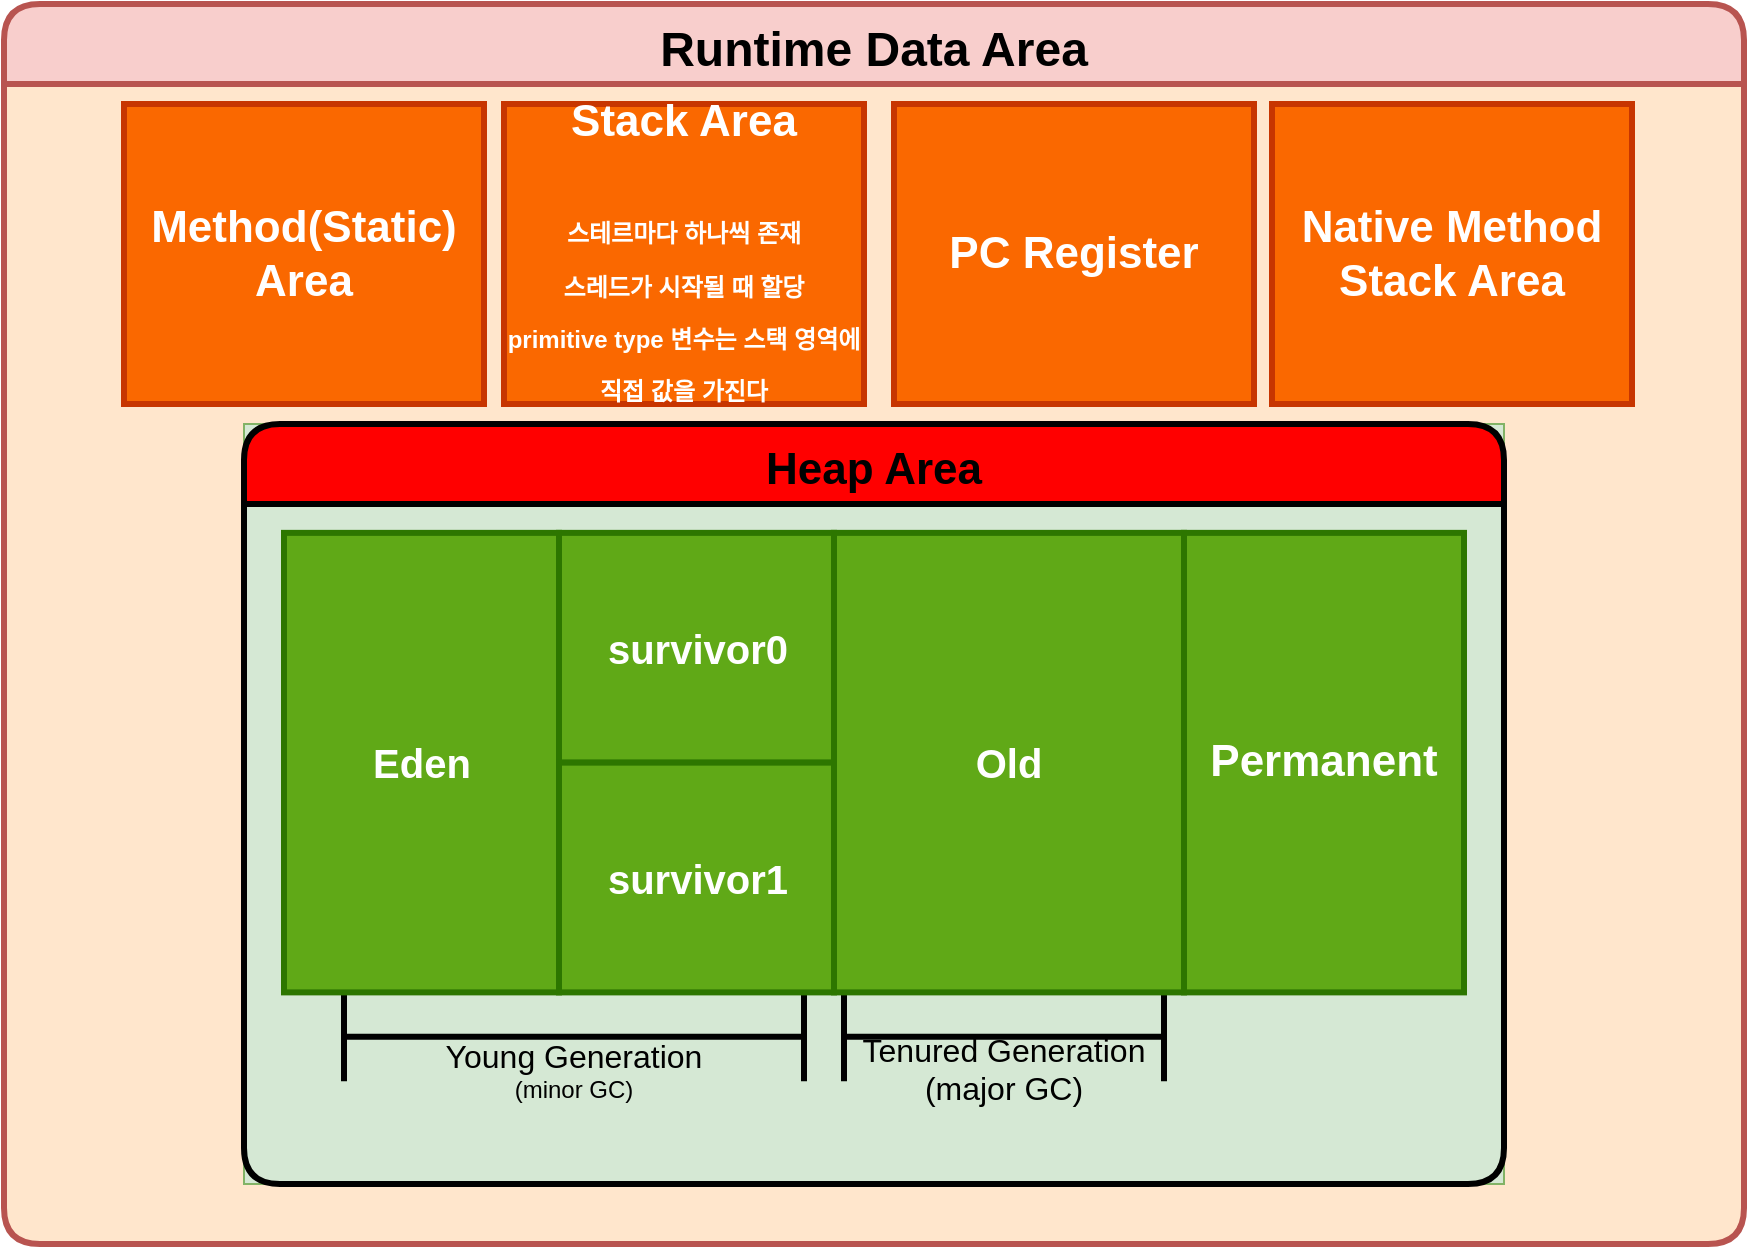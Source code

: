 <mxfile version="14.2.7" type="github">
  <diagram id="prtHgNgQTEPvFCAcTncT" name="Page-1">
    <mxGraphModel dx="1703" dy="835" grid="1" gridSize="10" guides="1" tooltips="1" connect="1" arrows="1" fold="1" page="1" pageScale="1" pageWidth="827" pageHeight="1169" math="0" shadow="0">
      <root>
        <mxCell id="0" />
        <mxCell id="1" parent="0" />
        <mxCell id="o6NnMM_jLR1n975lQ3tl-4" value="Runtime Data Area" style="swimlane;fillColor=#f8cecc;strokeColor=#b85450;strokeWidth=3;rounded=1;swimlaneLine=1;shadow=0;glass=0;sketch=0;separatorColor=none;swimlaneFillColor=#FFE6CC;fontSize=24;startSize=40;" vertex="1" parent="1">
          <mxGeometry x="-280" y="220" width="870" height="620" as="geometry" />
        </mxCell>
        <mxCell id="o6NnMM_jLR1n975lQ3tl-20" value="&lt;b&gt;&lt;font style=&quot;font-size: 22px&quot;&gt;Method(Static) Area&lt;/font&gt;&lt;/b&gt;" style="rounded=0;whiteSpace=wrap;html=1;shadow=0;glass=0;sketch=0;strokeWidth=3;fillColor=#fa6800;strokeColor=#C73500;fontColor=#ffffff;" vertex="1" parent="o6NnMM_jLR1n975lQ3tl-4">
          <mxGeometry x="60" y="50" width="180" height="150" as="geometry" />
        </mxCell>
        <mxCell id="o6NnMM_jLR1n975lQ3tl-14" value="" style="group;fillColor=#d5e8d4;strokeColor=#82b366;" vertex="1" connectable="0" parent="o6NnMM_jLR1n975lQ3tl-4">
          <mxGeometry x="120" y="210" width="630" height="380" as="geometry" />
        </mxCell>
        <mxCell id="o6NnMM_jLR1n975lQ3tl-13" value="Heap Area" style="swimlane;rounded=1;shadow=0;glass=0;sketch=0;strokeWidth=3;fillColor=#FF0000;startSize=40;fontSize=22;" vertex="1" parent="o6NnMM_jLR1n975lQ3tl-14">
          <mxGeometry width="630" height="380.0" as="geometry" />
        </mxCell>
        <mxCell id="o6NnMM_jLR1n975lQ3tl-16" value="&lt;div&gt;&lt;br&gt;&lt;/div&gt;&lt;div style=&quot;font-size: 16px&quot;&gt;&lt;br&gt;&lt;/div&gt;&lt;div style=&quot;font-size: 16px&quot;&gt;Tenured Generation&lt;/div&gt;&lt;div style=&quot;font-size: 16px&quot;&gt;(major GC)&lt;br&gt;&lt;/div&gt;" style="shape=crossbar;whiteSpace=wrap;html=1;rounded=1;shadow=0;glass=0;sketch=0;strokeWidth=3;" vertex="1" parent="o6NnMM_jLR1n975lQ3tl-13">
          <mxGeometry x="300" y="284.199" width="160" height="44.45" as="geometry" />
        </mxCell>
        <mxCell id="o6NnMM_jLR1n975lQ3tl-17" value="&lt;div&gt;&lt;br&gt;&lt;/div&gt;&lt;div style=&quot;font-size: 16px&quot;&gt;&lt;br&gt;&lt;/div&gt;&lt;div style=&quot;font-size: 16px&quot;&gt;Young Generation&lt;br&gt;&lt;/div&gt;&lt;div&gt;(minor GC)&lt;br&gt;&lt;/div&gt;" style="shape=crossbar;whiteSpace=wrap;html=1;rounded=1;shadow=0;glass=0;sketch=0;strokeWidth=3;" vertex="1" parent="o6NnMM_jLR1n975lQ3tl-13">
          <mxGeometry x="50" y="284.199" width="230" height="44.45" as="geometry" />
        </mxCell>
        <mxCell id="o6NnMM_jLR1n975lQ3tl-11" value="" style="group;fillColor=#d5e8d4;strokeColor=#82b366;" vertex="1" connectable="0" parent="o6NnMM_jLR1n975lQ3tl-13">
          <mxGeometry x="20" y="54.429" width="590" height="229.767" as="geometry" />
        </mxCell>
        <mxCell id="o6NnMM_jLR1n975lQ3tl-6" value="&lt;font style=&quot;font-size: 20px&quot;&gt;&lt;b&gt;Eden&lt;/b&gt;&lt;/font&gt;" style="rounded=0;whiteSpace=wrap;html=1;shadow=0;glass=0;sketch=0;strokeWidth=3;fillColor=#60a917;strokeColor=#2D7600;fontColor=#ffffff;" vertex="1" parent="o6NnMM_jLR1n975lQ3tl-11">
          <mxGeometry width="137.5" height="229.767" as="geometry" />
        </mxCell>
        <mxCell id="o6NnMM_jLR1n975lQ3tl-7" value="&lt;font style=&quot;font-size: 20px&quot;&gt;&lt;b&gt;survivor0&lt;/b&gt;&lt;/font&gt;" style="rounded=0;whiteSpace=wrap;html=1;shadow=0;glass=0;sketch=0;strokeWidth=3;fillColor=#60a917;strokeColor=#2D7600;fontColor=#ffffff;" vertex="1" parent="o6NnMM_jLR1n975lQ3tl-11">
          <mxGeometry x="137.5" width="137.5" height="114.884" as="geometry" />
        </mxCell>
        <mxCell id="o6NnMM_jLR1n975lQ3tl-8" value="&lt;font style=&quot;font-size: 20px&quot;&gt;&lt;b&gt;&lt;font style=&quot;font-size: 20px&quot;&gt;survivor1&lt;/font&gt;&lt;/b&gt;&lt;/font&gt;" style="rounded=0;whiteSpace=wrap;html=1;shadow=0;glass=0;sketch=0;strokeWidth=3;fillColor=#60a917;strokeColor=#2D7600;fontColor=#ffffff;" vertex="1" parent="o6NnMM_jLR1n975lQ3tl-11">
          <mxGeometry x="137.5" y="114.884" width="137.5" height="114.884" as="geometry" />
        </mxCell>
        <mxCell id="o6NnMM_jLR1n975lQ3tl-9" value="&lt;font style=&quot;font-size: 20px&quot;&gt;&lt;b&gt;&lt;font style=&quot;font-size: 20px&quot;&gt;O&lt;span&gt;ld&lt;/span&gt;&lt;/font&gt;&lt;/b&gt;&lt;/font&gt;" style="rounded=0;whiteSpace=wrap;html=1;shadow=0;glass=0;sketch=0;strokeWidth=3;fillColor=#60a917;strokeColor=#2D7600;fontColor=#ffffff;" vertex="1" parent="o6NnMM_jLR1n975lQ3tl-11">
          <mxGeometry x="275" width="175" height="229.767" as="geometry" />
        </mxCell>
        <mxCell id="o6NnMM_jLR1n975lQ3tl-10" value="&lt;b&gt;&lt;font style=&quot;font-size: 22px&quot;&gt;Permanent&lt;/font&gt;&lt;/b&gt;" style="rounded=0;whiteSpace=wrap;html=1;shadow=0;glass=0;sketch=0;strokeWidth=3;fillColor=#60a917;strokeColor=#2D7600;fontColor=#ffffff;" vertex="1" parent="o6NnMM_jLR1n975lQ3tl-11">
          <mxGeometry x="450" width="140" height="229.767" as="geometry" />
        </mxCell>
        <mxCell id="o6NnMM_jLR1n975lQ3tl-24" value="&lt;font style=&quot;font-size: 22px&quot;&gt;&lt;b&gt;Native Method Stack Area&lt;/b&gt;&lt;/font&gt;" style="rounded=0;whiteSpace=wrap;html=1;shadow=0;glass=0;sketch=0;strokeWidth=3;fillColor=#fa6800;strokeColor=#C73500;fontColor=#ffffff;" vertex="1" parent="o6NnMM_jLR1n975lQ3tl-4">
          <mxGeometry x="634" y="50" width="180" height="150" as="geometry" />
        </mxCell>
        <mxCell id="o6NnMM_jLR1n975lQ3tl-23" value="&lt;font style=&quot;font-size: 22px&quot;&gt;&lt;b&gt;PC Register&lt;/b&gt;&lt;/font&gt;" style="rounded=0;whiteSpace=wrap;html=1;shadow=0;glass=0;sketch=0;strokeWidth=3;fillColor=#fa6800;strokeColor=#C73500;fontColor=#ffffff;" vertex="1" parent="o6NnMM_jLR1n975lQ3tl-4">
          <mxGeometry x="445" y="50" width="180" height="150" as="geometry" />
        </mxCell>
        <mxCell id="o6NnMM_jLR1n975lQ3tl-22" value="&lt;div&gt;&lt;font style=&quot;font-size: 22px&quot;&gt;&lt;b&gt;Stack Area&lt;/b&gt;&lt;/font&gt;&lt;/div&gt;&lt;div&gt;&lt;font style=&quot;font-size: 22px&quot;&gt;&lt;b&gt;&lt;br&gt;&lt;/b&gt;&lt;/font&gt;&lt;/div&gt;&lt;div&gt;&lt;font style=&quot;font-size: 22px&quot;&gt;&lt;b&gt;&lt;font style=&quot;font-size: 12px&quot;&gt;스테르마다 하나씩 존재&lt;/font&gt;&lt;/b&gt;&lt;/font&gt;&lt;/div&gt;&lt;div&gt;&lt;font style=&quot;font-size: 22px&quot;&gt;&lt;b&gt;&lt;font style=&quot;font-size: 12px&quot;&gt;스레드가 시작될 때 할당&lt;/font&gt;&lt;/b&gt;&lt;/font&gt;&lt;/div&gt;&lt;div&gt;&lt;font style=&quot;font-size: 22px&quot;&gt;&lt;b&gt;&lt;font style=&quot;font-size: 12px&quot;&gt;primitive type 변수는 스택 영역에 직접 값을 가진다&lt;/font&gt;&lt;br&gt;&lt;/b&gt;&lt;/font&gt;&lt;/div&gt;" style="rounded=0;whiteSpace=wrap;html=1;shadow=0;glass=0;sketch=0;strokeWidth=3;fillColor=#fa6800;strokeColor=#C73500;fontColor=#ffffff;" vertex="1" parent="o6NnMM_jLR1n975lQ3tl-4">
          <mxGeometry x="250" y="50" width="180" height="150" as="geometry" />
        </mxCell>
      </root>
    </mxGraphModel>
  </diagram>
</mxfile>
